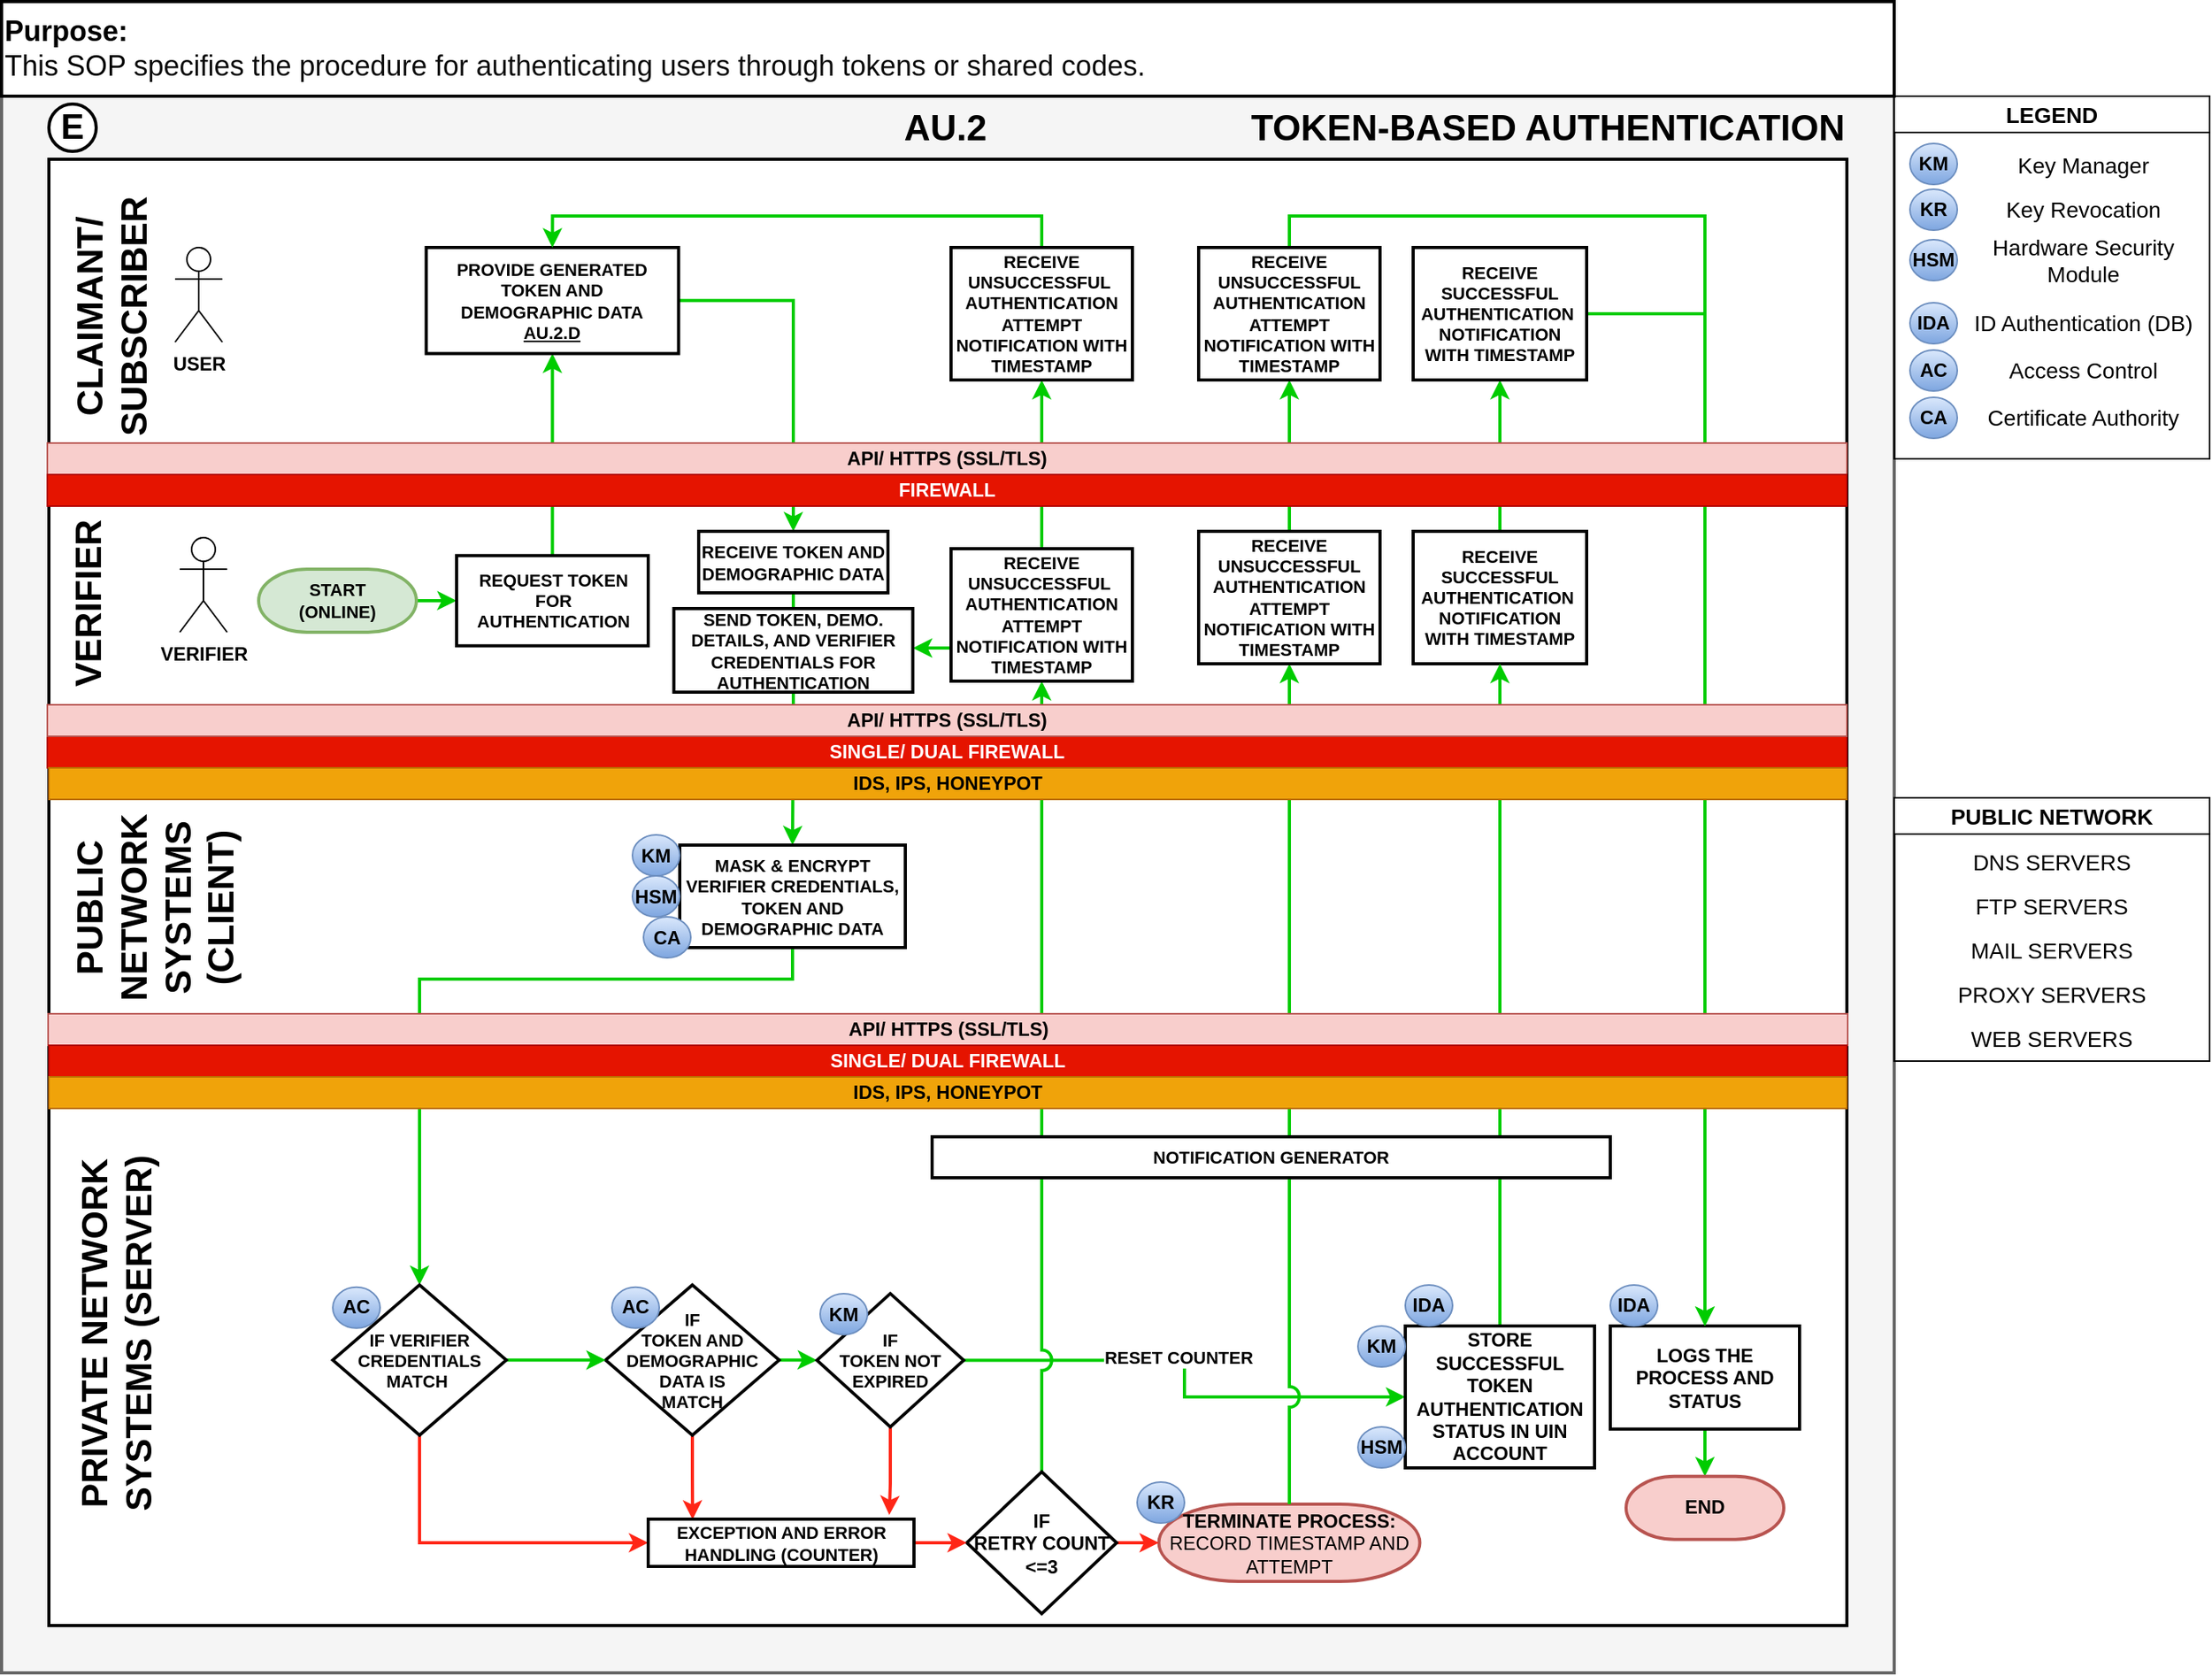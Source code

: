 <mxfile version="24.1.0" type="device">
  <diagram id="u029bwfq_XMvg7nElH4S" name="Page-1">
    <mxGraphModel dx="-520" dy="839" grid="1" gridSize="10" guides="1" tooltips="1" connect="1" arrows="1" fold="1" page="1" pageScale="1" pageWidth="1920" pageHeight="1200" math="0" shadow="0">
      <root>
        <mxCell id="0" />
        <mxCell id="1" parent="0" />
        <mxCell id="vALBHNov3Xy2VgJin_U1-1" value="" style="rounded=0;whiteSpace=wrap;html=1;fontSize=22;fillColor=#f5f5f5;fontColor=#333333;strokeColor=#666666;direction=east;strokeWidth=2;fontStyle=1" parent="1" vertex="1">
          <mxGeometry x="2080" y="100" width="1200" height="1000" as="geometry" />
        </mxCell>
        <mxCell id="zsxtk6jnnlvboRljrawx-2" value="" style="rounded=0;whiteSpace=wrap;html=1;strokeWidth=2;fontStyle=1;" parent="1" vertex="1">
          <mxGeometry x="2110" y="340" width="1140" height="180" as="geometry" />
        </mxCell>
        <mxCell id="vALBHNov3Xy2VgJin_U1-3" value="" style="rounded=0;whiteSpace=wrap;html=1;strokeWidth=2;fontStyle=1;" parent="1" vertex="1">
          <mxGeometry x="2110" y="140" width="1140" height="200" as="geometry" />
        </mxCell>
        <mxCell id="vALBHNov3Xy2VgJin_U1-4" value="CLAIMANT/&lt;br&gt;SUBSCRIBER" style="text;html=1;align=center;verticalAlign=middle;resizable=0;points=[];autosize=1;strokeColor=none;fillColor=none;fontStyle=1;fontSize=23;strokeWidth=2;horizontal=0;" parent="1" vertex="1">
          <mxGeometry x="2110" y="155" width="80" height="170" as="geometry" />
        </mxCell>
        <mxCell id="vALBHNov3Xy2VgJin_U1-9" value="TOKEN-BASED AUTHENTICATION" style="text;html=1;align=center;verticalAlign=middle;resizable=0;points=[];autosize=1;strokeColor=none;fillColor=none;fontStyle=1;strokeWidth=2;fontSize=23;" parent="1" vertex="1">
          <mxGeometry x="2860" y="100" width="400" height="40" as="geometry" />
        </mxCell>
        <mxCell id="vALBHNov3Xy2VgJin_U1-11" value="E" style="ellipse;whiteSpace=wrap;html=1;aspect=fixed;strokeWidth=2;fontStyle=1;fontSize=22;direction=south;" parent="1" vertex="1">
          <mxGeometry x="2110" y="105" width="30" height="30" as="geometry" />
        </mxCell>
        <mxCell id="vALBHNov3Xy2VgJin_U1-23" value="" style="rounded=0;whiteSpace=wrap;html=1;strokeWidth=2;fontStyle=1;" parent="1" vertex="1">
          <mxGeometry x="2110" y="520" width="1140" height="190" as="geometry" />
        </mxCell>
        <mxCell id="vALBHNov3Xy2VgJin_U1-24" value="" style="rounded=0;whiteSpace=wrap;html=1;strokeWidth=2;fontStyle=1;" parent="1" vertex="1">
          <mxGeometry x="2110" y="710" width="1140" height="360" as="geometry" />
        </mxCell>
        <mxCell id="vALBHNov3Xy2VgJin_U1-25" value="PRIVATE NETWORK&lt;br style=&quot;border-color: var(--border-color);&quot;&gt;SYSTEMS (SERVER)" style="text;html=1;align=center;verticalAlign=middle;resizable=0;points=[];autosize=1;strokeColor=none;fillColor=none;fontStyle=1;fontSize=23;strokeWidth=2;horizontal=0;" parent="1" vertex="1">
          <mxGeometry x="2113" y="765" width="80" height="240" as="geometry" />
        </mxCell>
        <mxCell id="vALBHNov3Xy2VgJin_U1-26" value="PUBLIC &lt;br&gt;NETWORK&lt;br style=&quot;border-color: var(--border-color);&quot;&gt;SYSTEMS &lt;br&gt;(CLIENT)" style="text;html=1;align=center;verticalAlign=middle;resizable=0;points=[];autosize=1;strokeColor=none;fillColor=none;fontStyle=1;fontSize=23;strokeWidth=2;horizontal=0;" parent="1" vertex="1">
          <mxGeometry x="2113" y="550" width="130" height="130" as="geometry" />
        </mxCell>
        <mxCell id="vALBHNov3Xy2VgJin_U1-28" value="" style="edgeStyle=orthogonalEdgeStyle;rounded=0;orthogonalLoop=1;jettySize=auto;html=1;strokeColor=#00CC00;strokeWidth=2;fontStyle=1;" parent="1" edge="1">
          <mxGeometry relative="1" as="geometry">
            <mxPoint x="2470.0" y="384.857" as="sourcePoint" />
          </mxGeometry>
        </mxCell>
        <mxCell id="vALBHNov3Xy2VgJin_U1-81" value="" style="edgeStyle=orthogonalEdgeStyle;rounded=0;orthogonalLoop=1;jettySize=auto;html=1;strokeColor=#00CC00;fontStyle=1;strokeWidth=2;" parent="1" source="vALBHNov3Xy2VgJin_U1-82" target="vALBHNov3Xy2VgJin_U1-83" edge="1">
          <mxGeometry relative="1" as="geometry" />
        </mxCell>
        <mxCell id="vALBHNov3Xy2VgJin_U1-82" value="LOGS THE PROCESS AND STATUS" style="rounded=0;whiteSpace=wrap;html=1;fontStyle=1;strokeWidth=2;" parent="1" vertex="1">
          <mxGeometry x="3100" y="880" width="120" height="65.38" as="geometry" />
        </mxCell>
        <mxCell id="vALBHNov3Xy2VgJin_U1-83" value="&lt;b&gt;END&lt;/b&gt;" style="strokeWidth=2;html=1;shape=mxgraph.flowchart.terminator;whiteSpace=wrap;fillColor=#f8cecc;strokeColor=#b85450;" parent="1" vertex="1">
          <mxGeometry x="3110" y="975.38" width="100" height="40" as="geometry" />
        </mxCell>
        <mxCell id="vALBHNov3Xy2VgJin_U1-84" value="IDA" style="ellipse;whiteSpace=wrap;html=1;fillColor=#dae8fc;strokeColor=#6c8ebf;gradientColor=#7ea6e0;fontStyle=1" parent="1" vertex="1">
          <mxGeometry x="3100" y="854" width="30" height="26" as="geometry" />
        </mxCell>
        <mxCell id="vALBHNov3Xy2VgJin_U1-135" style="edgeStyle=orthogonalEdgeStyle;rounded=0;orthogonalLoop=1;jettySize=auto;html=1;exitX=0.5;exitY=0;exitDx=0;exitDy=0;exitPerimeter=0;entryX=0.5;entryY=1;entryDx=0;entryDy=0;strokeColor=#00CC00;fontColor=default;strokeWidth=2;fontStyle=1;" parent="1" source="PTV4liFlkup0Ows6Lfgs-5" target="zsxtk6jnnlvboRljrawx-31" edge="1">
          <mxGeometry relative="1" as="geometry" />
        </mxCell>
        <mxCell id="vALBHNov3Xy2VgJin_U1-86" value="&lt;span style=&quot;border-color: var(--border-color);&quot;&gt;&lt;b&gt;TERMINATE PROCESS:&lt;br&gt;&lt;/b&gt;RECORD TIMESTAMP AND ATTEMPT&lt;br&gt;&lt;/span&gt;" style="strokeWidth=2;html=1;shape=mxgraph.flowchart.terminator;whiteSpace=wrap;fillColor=#f8cecc;strokeColor=#b85450;" parent="1" vertex="1">
          <mxGeometry x="2813.76" y="993" width="165.47" height="49" as="geometry" />
        </mxCell>
        <mxCell id="vALBHNov3Xy2VgJin_U1-90" value="KR" style="ellipse;whiteSpace=wrap;html=1;fillColor=#dae8fc;strokeColor=#6c8ebf;gradientColor=#7ea6e0;fontStyle=1" parent="1" vertex="1">
          <mxGeometry x="2800" y="979" width="30" height="26" as="geometry" />
        </mxCell>
        <mxCell id="vALBHNov3Xy2VgJin_U1-108" value="" style="edgeStyle=orthogonalEdgeStyle;rounded=0;orthogonalLoop=1;jettySize=auto;html=1;strokeColor=#00CC00;strokeWidth=2;fontStyle=1;" parent="1" edge="1">
          <mxGeometry relative="1" as="geometry">
            <mxPoint x="2565" y="45" as="sourcePoint" />
          </mxGeometry>
        </mxCell>
        <mxCell id="vALBHNov3Xy2VgJin_U1-136" style="edgeStyle=orthogonalEdgeStyle;rounded=0;orthogonalLoop=1;jettySize=auto;html=1;exitX=1;exitY=0.5;exitDx=0;exitDy=0;entryX=0.5;entryY=0;entryDx=0;entryDy=0;entryPerimeter=0;strokeColor=#00CC00;strokeWidth=2;fontStyle=1;" parent="1" source="PTV4liFlkup0Ows6Lfgs-7" target="vALBHNov3Xy2VgJin_U1-82" edge="1">
          <mxGeometry relative="1" as="geometry" />
        </mxCell>
        <mxCell id="PTV4liFlkup0Ows6Lfgs-8" style="edgeStyle=orthogonalEdgeStyle;rounded=0;orthogonalLoop=1;jettySize=auto;html=1;exitX=0.5;exitY=0;exitDx=0;exitDy=0;entryX=0.5;entryY=1;entryDx=0;entryDy=0;strokeColor=#00CC00;strokeWidth=2;fontStyle=1;" parent="1" source="vALBHNov3Xy2VgJin_U1-134" target="PTV4liFlkup0Ows6Lfgs-7" edge="1">
          <mxGeometry relative="1" as="geometry" />
        </mxCell>
        <mxCell id="vALBHNov3Xy2VgJin_U1-134" value="RECEIVE SUCCESSFUL AUTHENTICATION&amp;nbsp; NOTIFICATION WITH TIMESTAMP" style="rounded=0;whiteSpace=wrap;html=1;fontStyle=1;strokeWidth=2;fontSize=11;" parent="1" vertex="1">
          <mxGeometry x="2975" y="376" width="110" height="84" as="geometry" />
        </mxCell>
        <mxCell id="zsxtk6jnnlvboRljrawx-1" value="AU.2" style="text;html=1;align=center;verticalAlign=middle;resizable=0;points=[];autosize=1;strokeColor=none;fillColor=none;fontSize=23;fontStyle=1" parent="1" vertex="1">
          <mxGeometry x="2638" y="100" width="80" height="40" as="geometry" />
        </mxCell>
        <mxCell id="zsxtk6jnnlvboRljrawx-3" value="VERIFIER" style="text;html=1;align=center;verticalAlign=middle;resizable=0;points=[];autosize=1;strokeColor=none;fillColor=none;fontStyle=1;fontSize=23;strokeWidth=2;horizontal=0;" parent="1" vertex="1">
          <mxGeometry x="2110" y="362.01" width="50" height="120" as="geometry" />
        </mxCell>
        <mxCell id="zsxtk6jnnlvboRljrawx-6" value="" style="edgeStyle=orthogonalEdgeStyle;rounded=0;orthogonalLoop=1;jettySize=auto;html=1;strokeColor=#00CC00;strokeWidth=2;fontStyle=1;" parent="1" source="zsxtk6jnnlvboRljrawx-4" target="zsxtk6jnnlvboRljrawx-5" edge="1">
          <mxGeometry relative="1" as="geometry" />
        </mxCell>
        <mxCell id="zsxtk6jnnlvboRljrawx-4" value="&lt;b style=&quot;font-size: 11px;&quot;&gt;START&lt;br&gt;(ONLINE)&lt;br&gt;&lt;/b&gt;" style="strokeWidth=2;html=1;shape=mxgraph.flowchart.terminator;whiteSpace=wrap;fillColor=#d5e8d4;strokeColor=#82b366;fontSize=11;" parent="1" vertex="1">
          <mxGeometry x="2243" y="400" width="100" height="40" as="geometry" />
        </mxCell>
        <mxCell id="hWS_E1lj5VDzFi5LaFLm-1" style="edgeStyle=orthogonalEdgeStyle;rounded=0;orthogonalLoop=1;jettySize=auto;html=1;exitX=0.5;exitY=0;exitDx=0;exitDy=0;entryX=0.5;entryY=1;entryDx=0;entryDy=0;strokeColor=#00CC00;strokeWidth=2;fontStyle=1;" parent="1" source="zsxtk6jnnlvboRljrawx-5" target="zsxtk6jnnlvboRljrawx-8" edge="1">
          <mxGeometry relative="1" as="geometry" />
        </mxCell>
        <mxCell id="zsxtk6jnnlvboRljrawx-5" value="REQUEST TOKEN FOR AUTHENTICATION" style="rounded=0;whiteSpace=wrap;html=1;fontStyle=1;strokeWidth=2;fontSize=11;" parent="1" vertex="1">
          <mxGeometry x="2368.5" y="391.38" width="121.5" height="57.25" as="geometry" />
        </mxCell>
        <mxCell id="zsxtk6jnnlvboRljrawx-12" style="edgeStyle=orthogonalEdgeStyle;rounded=0;orthogonalLoop=1;jettySize=auto;html=1;exitX=1;exitY=0.5;exitDx=0;exitDy=0;entryX=0.5;entryY=0;entryDx=0;entryDy=0;strokeColor=#00CC00;strokeWidth=2;fontStyle=1;" parent="1" source="zsxtk6jnnlvboRljrawx-8" target="zsxtk6jnnlvboRljrawx-10" edge="1">
          <mxGeometry relative="1" as="geometry" />
        </mxCell>
        <mxCell id="zsxtk6jnnlvboRljrawx-8" value="PROVIDE GENERATED TOKEN AND &lt;br&gt;DEMOGRAPHIC DATA&lt;br&gt;&lt;u&gt;AU.2.D&lt;/u&gt;" style="rounded=0;whiteSpace=wrap;html=1;fontStyle=1;strokeWidth=2;fontSize=11;shape=label;fixedSize=1;" parent="1" vertex="1">
          <mxGeometry x="2349.25" y="196" width="160" height="67.25" as="geometry" />
        </mxCell>
        <mxCell id="zsxtk6jnnlvboRljrawx-15" style="edgeStyle=orthogonalEdgeStyle;rounded=0;orthogonalLoop=1;jettySize=auto;html=1;exitX=0.5;exitY=1;exitDx=0;exitDy=0;entryX=0.5;entryY=0;entryDx=0;entryDy=0;strokeColor=#00CC00;strokeWidth=2;fontStyle=1;" parent="1" source="zsxtk6jnnlvboRljrawx-10" target="zsxtk6jnnlvboRljrawx-13" edge="1">
          <mxGeometry relative="1" as="geometry" />
        </mxCell>
        <mxCell id="zsxtk6jnnlvboRljrawx-10" value="RECEIVE TOKEN AND DEMOGRAPHIC DATA" style="rounded=0;whiteSpace=wrap;html=1;fontStyle=1;strokeWidth=2;fontSize=11;" parent="1" vertex="1">
          <mxGeometry x="2522" y="376" width="120" height="39" as="geometry" />
        </mxCell>
        <mxCell id="zsxtk6jnnlvboRljrawx-19" style="edgeStyle=orthogonalEdgeStyle;rounded=0;orthogonalLoop=1;jettySize=auto;html=1;exitX=0.5;exitY=1;exitDx=0;exitDy=0;strokeColor=#00CC00;strokeWidth=2;fontStyle=1;entryX=0.5;entryY=0;entryDx=0;entryDy=0;" parent="1" source="zsxtk6jnnlvboRljrawx-13" target="hWS_E1lj5VDzFi5LaFLm-5" edge="1">
          <mxGeometry relative="1" as="geometry">
            <Array as="points">
              <mxPoint x="2582" y="660" />
              <mxPoint x="2345" y="660" />
            </Array>
          </mxGeometry>
        </mxCell>
        <mxCell id="zsxtk6jnnlvboRljrawx-13" value="MASK &amp;amp; ENCRYPT VERIFIER CREDENTIALS, TOKEN AND DEMOGRAPHIC DATA" style="rounded=0;whiteSpace=wrap;html=1;fontStyle=1;strokeWidth=2;fontSize=11;" parent="1" vertex="1">
          <mxGeometry x="2510" y="575" width="143" height="65" as="geometry" />
        </mxCell>
        <mxCell id="zsxtk6jnnlvboRljrawx-23" value="" style="edgeStyle=orthogonalEdgeStyle;rounded=0;orthogonalLoop=1;jettySize=auto;html=1;entryX=0;entryY=0.5;entryDx=0;entryDy=0;strokeColor=#00CC00;strokeWidth=2;fontStyle=1;" parent="1" source="zsxtk6jnnlvboRljrawx-17" target="zsxtk6jnnlvboRljrawx-20" edge="1">
          <mxGeometry relative="1" as="geometry" />
        </mxCell>
        <mxCell id="zsxtk6jnnlvboRljrawx-29" style="edgeStyle=orthogonalEdgeStyle;rounded=0;orthogonalLoop=1;jettySize=auto;html=1;exitX=0.5;exitY=1;exitDx=0;exitDy=0;entryX=0.167;entryY=0.01;entryDx=0;entryDy=0;strokeColor=#FF2617;strokeWidth=2;fontStyle=1;entryPerimeter=0;" parent="1" source="zsxtk6jnnlvboRljrawx-17" target="IdOLs9NI2UFiswo4S4uw-5" edge="1">
          <mxGeometry relative="1" as="geometry">
            <mxPoint x="2676" y="1017.5" as="targetPoint" />
          </mxGeometry>
        </mxCell>
        <mxCell id="zsxtk6jnnlvboRljrawx-17" value="IF &lt;br&gt;TOKEN AND DEMOGRAPHIC DATA IS&lt;br&gt;MATCH" style="rounded=0;whiteSpace=wrap;html=1;fontStyle=1;strokeWidth=2;fontSize=11;shape=rhombus;perimeter=rhombusPerimeter;" parent="1" vertex="1">
          <mxGeometry x="2463" y="854" width="110" height="95.25" as="geometry" />
        </mxCell>
        <mxCell id="zsxtk6jnnlvboRljrawx-25" value="RESET COUNTER" style="edgeStyle=orthogonalEdgeStyle;rounded=0;orthogonalLoop=1;jettySize=auto;html=1;strokeColor=#00CC00;strokeWidth=2;fontStyle=1;exitX=1;exitY=0.5;exitDx=0;exitDy=0;" parent="1" source="zsxtk6jnnlvboRljrawx-20" target="zsxtk6jnnlvboRljrawx-24" edge="1">
          <mxGeometry x="-0.104" y="2" relative="1" as="geometry">
            <mxPoint x="2807.977" y="900.227" as="sourcePoint" />
            <mxPoint as="offset" />
          </mxGeometry>
        </mxCell>
        <mxCell id="zsxtk6jnnlvboRljrawx-30" style="edgeStyle=orthogonalEdgeStyle;rounded=0;orthogonalLoop=1;jettySize=auto;html=1;exitX=0.5;exitY=1;exitDx=0;exitDy=0;entryX=0.907;entryY=-0.089;entryDx=0;entryDy=0;strokeColor=#FF2617;strokeWidth=2;fontStyle=1;entryPerimeter=0;" parent="1" source="zsxtk6jnnlvboRljrawx-20" target="IdOLs9NI2UFiswo4S4uw-5" edge="1">
          <mxGeometry relative="1" as="geometry">
            <mxPoint x="2676" y="1017.5" as="targetPoint" />
            <Array as="points">
              <mxPoint x="2644" y="980" />
              <mxPoint x="2643" y="980" />
            </Array>
          </mxGeometry>
        </mxCell>
        <mxCell id="zsxtk6jnnlvboRljrawx-20" value="IF &lt;br&gt;TOKEN NOT &lt;br style=&quot;font-size: 11px;&quot;&gt;EXPIRED" style="rounded=0;whiteSpace=wrap;html=1;fontStyle=1;strokeWidth=2;fontSize=11;shape=rhombus;perimeter=rhombusPerimeter;" parent="1" vertex="1">
          <mxGeometry x="2597" y="859.43" width="93" height="84.57" as="geometry" />
        </mxCell>
        <mxCell id="zsxtk6jnnlvboRljrawx-21" value="KM" style="ellipse;whiteSpace=wrap;html=1;fillColor=#dae8fc;strokeColor=#6c8ebf;gradientColor=#7ea6e0;fontStyle=1" parent="1" vertex="1">
          <mxGeometry x="2599" y="859.5" width="30" height="26" as="geometry" />
        </mxCell>
        <mxCell id="zsxtk6jnnlvboRljrawx-22" value="AC" style="ellipse;whiteSpace=wrap;html=1;fillColor=#dae8fc;strokeColor=#6c8ebf;gradientColor=#7ea6e0;fontStyle=1" parent="1" vertex="1">
          <mxGeometry x="2467" y="855.43" width="30" height="26" as="geometry" />
        </mxCell>
        <mxCell id="IdOLs9NI2UFiswo4S4uw-4" style="edgeStyle=orthogonalEdgeStyle;rounded=0;orthogonalLoop=1;jettySize=auto;html=1;exitX=0.5;exitY=0;exitDx=0;exitDy=0;exitPerimeter=0;entryX=0.5;entryY=1;entryDx=0;entryDy=0;strokeColor=#00CC00;strokeWidth=2;fontStyle=1;" parent="1" source="zsxtk6jnnlvboRljrawx-24" target="vALBHNov3Xy2VgJin_U1-134" edge="1">
          <mxGeometry relative="1" as="geometry" />
        </mxCell>
        <mxCell id="zsxtk6jnnlvboRljrawx-24" value="STORE SUCCESSFUL TOKEN AUTHENTICATION STATUS IN UIN ACCOUNT" style="rounded=0;whiteSpace=wrap;html=1;fontStyle=1;strokeWidth=2;" parent="1" vertex="1">
          <mxGeometry x="2970" y="880" width="120" height="90" as="geometry" />
        </mxCell>
        <mxCell id="zsxtk6jnnlvboRljrawx-26" value="IDA" style="ellipse;whiteSpace=wrap;html=1;fillColor=#dae8fc;strokeColor=#6c8ebf;gradientColor=#7ea6e0;fontStyle=1" parent="1" vertex="1">
          <mxGeometry x="2970" y="854" width="30" height="26" as="geometry" />
        </mxCell>
        <mxCell id="zsxtk6jnnlvboRljrawx-27" value="HSM" style="ellipse;whiteSpace=wrap;html=1;fillColor=#dae8fc;strokeColor=#6c8ebf;gradientColor=#7ea6e0;fontStyle=1" parent="1" vertex="1">
          <mxGeometry x="2940" y="944" width="30" height="26" as="geometry" />
        </mxCell>
        <mxCell id="zsxtk6jnnlvboRljrawx-28" value="KM" style="ellipse;whiteSpace=wrap;html=1;fillColor=#dae8fc;strokeColor=#6c8ebf;gradientColor=#7ea6e0;fontStyle=1" parent="1" vertex="1">
          <mxGeometry x="2940" y="880" width="30" height="26" as="geometry" />
        </mxCell>
        <mxCell id="zsxtk6jnnlvboRljrawx-38" style="edgeStyle=orthogonalEdgeStyle;rounded=0;orthogonalLoop=1;jettySize=auto;html=1;exitX=0.5;exitY=0;exitDx=0;exitDy=0;strokeColor=#00CC00;strokeWidth=2;fontStyle=1;" parent="1" source="zsxtk6jnnlvboRljrawx-31" target="vALBHNov3Xy2VgJin_U1-82" edge="1">
          <mxGeometry relative="1" as="geometry" />
        </mxCell>
        <mxCell id="zsxtk6jnnlvboRljrawx-31" value="RECEIVE UNSUCCESSFUL AUTHENTICATION ATTEMPT NOTIFICATION WITH TIMESTAMP" style="rounded=0;whiteSpace=wrap;html=1;fontStyle=1;strokeWidth=2;fontSize=11;" parent="1" vertex="1">
          <mxGeometry x="2839" y="196" width="115" height="84" as="geometry" />
        </mxCell>
        <mxCell id="zsxtk6jnnlvboRljrawx-33" style="edgeStyle=orthogonalEdgeStyle;rounded=0;orthogonalLoop=1;jettySize=auto;html=1;entryX=0;entryY=0.5;entryDx=0;entryDy=0;entryPerimeter=0;strokeColor=#FF2617;strokeWidth=2;fontStyle=1;" parent="1" source="zsxtk6jnnlvboRljrawx-32" target="vALBHNov3Xy2VgJin_U1-86" edge="1">
          <mxGeometry relative="1" as="geometry" />
        </mxCell>
        <mxCell id="zsxtk6jnnlvboRljrawx-36" style="edgeStyle=orthogonalEdgeStyle;rounded=0;orthogonalLoop=1;jettySize=auto;html=1;exitX=0.5;exitY=0;exitDx=0;exitDy=0;entryX=0.5;entryY=1;entryDx=0;entryDy=0;strokeColor=#00CC00;strokeWidth=2;fontStyle=1;jumpStyle=arc;jumpSize=11;" parent="1" source="zsxtk6jnnlvboRljrawx-32" target="zsxtk6jnnlvboRljrawx-35" edge="1">
          <mxGeometry relative="1" as="geometry" />
        </mxCell>
        <mxCell id="zsxtk6jnnlvboRljrawx-32" value="IF &lt;br&gt;RETRY COUNT &lt;br&gt;&amp;lt;=3" style="rounded=0;whiteSpace=wrap;html=1;fontStyle=1;strokeWidth=2;shape=rhombus;perimeter=rhombusPerimeter;" parent="1" vertex="1">
          <mxGeometry x="2692" y="972.5" width="95" height="90" as="geometry" />
        </mxCell>
        <mxCell id="PTV4liFlkup0Ows6Lfgs-4" style="edgeStyle=orthogonalEdgeStyle;rounded=0;orthogonalLoop=1;jettySize=auto;html=1;exitX=0.5;exitY=0;exitDx=0;exitDy=0;entryX=0.5;entryY=1;entryDx=0;entryDy=0;strokeColor=#00CC00;strokeWidth=2;fontStyle=1;" parent="1" source="zsxtk6jnnlvboRljrawx-35" target="PTV4liFlkup0Ows6Lfgs-3" edge="1">
          <mxGeometry relative="1" as="geometry" />
        </mxCell>
        <mxCell id="hWS_E1lj5VDzFi5LaFLm-9" style="edgeStyle=orthogonalEdgeStyle;rounded=0;orthogonalLoop=1;jettySize=auto;html=1;exitX=0;exitY=0.75;exitDx=0;exitDy=0;entryX=1;entryY=0.465;entryDx=0;entryDy=0;entryPerimeter=0;strokeColor=#00CC00;strokeWidth=2;fontStyle=1;" parent="1" source="zsxtk6jnnlvboRljrawx-35" target="hWS_E1lj5VDzFi5LaFLm-4" edge="1">
          <mxGeometry relative="1" as="geometry" />
        </mxCell>
        <mxCell id="zsxtk6jnnlvboRljrawx-35" value="RECEIVE UNSUCCESSFUL&amp;nbsp;&lt;br&gt;AUTHENTICATION ATTEMPT NOTIFICATION WITH TIMESTAMP" style="rounded=0;whiteSpace=wrap;html=1;fontStyle=1;strokeWidth=2;fontSize=11;" parent="1" vertex="1">
          <mxGeometry x="2682" y="387.01" width="115" height="84" as="geometry" />
        </mxCell>
        <mxCell id="IdOLs9NI2UFiswo4S4uw-6" value="&lt;font style=&quot;font-size: 14px;&quot;&gt;PUBLIC NETWORK&lt;/font&gt;" style="swimlane;whiteSpace=wrap;html=1;" parent="1" vertex="1">
          <mxGeometry x="3280" y="545" width="200" height="167" as="geometry" />
        </mxCell>
        <mxCell id="IdOLs9NI2UFiswo4S4uw-7" value="DNS SERVERS" style="text;html=1;strokeColor=none;fillColor=none;align=center;verticalAlign=middle;whiteSpace=wrap;rounded=0;fontSize=14;" parent="IdOLs9NI2UFiswo4S4uw-6" vertex="1">
          <mxGeometry y="27" width="200" height="28" as="geometry" />
        </mxCell>
        <mxCell id="IdOLs9NI2UFiswo4S4uw-8" value="FTP SERVERS" style="text;html=1;strokeColor=none;fillColor=none;align=center;verticalAlign=middle;whiteSpace=wrap;rounded=0;fontSize=14;" parent="IdOLs9NI2UFiswo4S4uw-6" vertex="1">
          <mxGeometry y="55" width="200" height="28" as="geometry" />
        </mxCell>
        <mxCell id="IdOLs9NI2UFiswo4S4uw-9" value="MAIL SERVERS" style="text;html=1;strokeColor=none;fillColor=none;align=center;verticalAlign=middle;whiteSpace=wrap;rounded=0;fontSize=14;" parent="IdOLs9NI2UFiswo4S4uw-6" vertex="1">
          <mxGeometry y="83" width="200" height="28" as="geometry" />
        </mxCell>
        <mxCell id="IdOLs9NI2UFiswo4S4uw-10" value="PROXY SERVERS" style="text;html=1;strokeColor=none;fillColor=none;align=center;verticalAlign=middle;whiteSpace=wrap;rounded=0;fontSize=14;" parent="IdOLs9NI2UFiswo4S4uw-6" vertex="1">
          <mxGeometry y="111" width="200" height="28" as="geometry" />
        </mxCell>
        <mxCell id="IdOLs9NI2UFiswo4S4uw-11" value="WEB SERVERS" style="text;html=1;strokeColor=none;fillColor=none;align=center;verticalAlign=middle;whiteSpace=wrap;rounded=0;fontSize=14;" parent="IdOLs9NI2UFiswo4S4uw-6" vertex="1">
          <mxGeometry y="139" width="200" height="28" as="geometry" />
        </mxCell>
        <mxCell id="hWS_E1lj5VDzFi5LaFLm-2" style="edgeStyle=orthogonalEdgeStyle;rounded=0;orthogonalLoop=1;jettySize=auto;html=1;exitX=0.5;exitY=0;exitDx=0;exitDy=0;entryX=0.5;entryY=0;entryDx=0;entryDy=0;strokeColor=#00CC00;strokeWidth=2;fontStyle=1;" parent="1" source="PTV4liFlkup0Ows6Lfgs-3" target="zsxtk6jnnlvboRljrawx-8" edge="1">
          <mxGeometry relative="1" as="geometry" />
        </mxCell>
        <mxCell id="PTV4liFlkup0Ows6Lfgs-3" value="RECEIVE UNSUCCESSFUL&amp;nbsp;&lt;br&gt;AUTHENTICATION ATTEMPT NOTIFICATION WITH TIMESTAMP" style="rounded=0;whiteSpace=wrap;html=1;fontStyle=1;strokeWidth=2;fontSize=11;" parent="1" vertex="1">
          <mxGeometry x="2682" y="196" width="115" height="84" as="geometry" />
        </mxCell>
        <mxCell id="PTV4liFlkup0Ows6Lfgs-6" value="" style="edgeStyle=orthogonalEdgeStyle;rounded=0;orthogonalLoop=1;jettySize=auto;html=1;exitX=0.5;exitY=0;exitDx=0;exitDy=0;exitPerimeter=0;entryX=0.5;entryY=1;entryDx=0;entryDy=0;strokeColor=#00CC00;fontColor=default;strokeWidth=2;fontStyle=1;jumpStyle=arc;jumpSize=11;" parent="1" source="vALBHNov3Xy2VgJin_U1-86" target="PTV4liFlkup0Ows6Lfgs-5" edge="1">
          <mxGeometry relative="1" as="geometry">
            <mxPoint x="2896" y="1024" as="sourcePoint" />
            <mxPoint x="2897" y="280" as="targetPoint" />
          </mxGeometry>
        </mxCell>
        <mxCell id="PTV4liFlkup0Ows6Lfgs-5" value="RECEIVE UNSUCCESSFUL AUTHENTICATION ATTEMPT NOTIFICATION WITH TIMESTAMP" style="rounded=0;whiteSpace=wrap;html=1;fontStyle=1;strokeWidth=2;fontSize=11;" parent="1" vertex="1">
          <mxGeometry x="2839" y="376" width="115" height="84" as="geometry" />
        </mxCell>
        <mxCell id="PTV4liFlkup0Ows6Lfgs-7" value="RECEIVE SUCCESSFUL AUTHENTICATION&amp;nbsp; NOTIFICATION WITH TIMESTAMP" style="rounded=0;whiteSpace=wrap;html=1;fontStyle=1;strokeWidth=2;fontSize=11;" parent="1" vertex="1">
          <mxGeometry x="2975" y="196" width="110" height="84" as="geometry" />
        </mxCell>
        <mxCell id="IdOLs9NI2UFiswo4S4uw-2" value="NOTIFICATION GENERATOR" style="rounded=0;whiteSpace=wrap;html=1;fontStyle=1;strokeWidth=2;fontSize=11;fillColor=default;strokeColor=default;" parent="1" vertex="1">
          <mxGeometry x="2670" y="760" width="430" height="26" as="geometry" />
        </mxCell>
        <mxCell id="vALBHNov3Xy2VgJin_U1-66" value="SINGLE/ DUAL FIREWALL" style="shape=label;whiteSpace=wrap;html=1;boundedLbl=1;backgroundOutline=1;darkOpacity=0.05;darkOpacity2=0.1;fillColor=#e51400;fontColor=#ffffff;strokeColor=#B20000;rounded=0;fontStyle=1" parent="1" vertex="1">
          <mxGeometry x="2109" y="506" width="1141" height="20" as="geometry" />
        </mxCell>
        <mxCell id="IdOLs9NI2UFiswo4S4uw-1" value="API/ HTTPS (SSL/TLS)" style="shape=label;whiteSpace=wrap;html=1;boundedLbl=1;backgroundOutline=1;darkOpacity=0.05;darkOpacity2=0.1;fillColor=#f8cecc;strokeColor=#b85450;rounded=0;fontStyle=1" parent="1" vertex="1">
          <mxGeometry x="2109" y="486" width="1141" height="20" as="geometry" />
        </mxCell>
        <mxCell id="578sOsebAL8ub08pe5w1-1" value="USER" style="shape=umlActor;verticalLabelPosition=bottom;verticalAlign=top;html=1;outlineConnect=0;fontStyle=1" parent="1" vertex="1">
          <mxGeometry x="2190" y="196" width="30" height="60" as="geometry" />
        </mxCell>
        <mxCell id="578sOsebAL8ub08pe5w1-2" value="VERIFIER" style="shape=umlActor;verticalLabelPosition=bottom;verticalAlign=top;html=1;outlineConnect=0;fontStyle=1" parent="1" vertex="1">
          <mxGeometry x="2193" y="380" width="30" height="60" as="geometry" />
        </mxCell>
        <mxCell id="578sOsebAL8ub08pe5w1-4" value="API/ HTTPS (SSL/TLS)" style="shape=label;whiteSpace=wrap;html=1;boundedLbl=1;backgroundOutline=1;darkOpacity=0.05;darkOpacity2=0.1;fillColor=#f8cecc;strokeColor=#b85450;rounded=0;fontStyle=1" parent="1" vertex="1">
          <mxGeometry x="2109.5" y="682" width="1141" height="20" as="geometry" />
        </mxCell>
        <mxCell id="578sOsebAL8ub08pe5w1-5" value="KM" style="ellipse;whiteSpace=wrap;html=1;fillColor=#dae8fc;strokeColor=#6c8ebf;gradientColor=#7ea6e0;fontStyle=1" parent="1" vertex="1">
          <mxGeometry x="2480" y="568.5" width="30" height="26" as="geometry" />
        </mxCell>
        <mxCell id="578sOsebAL8ub08pe5w1-6" value="HSM" style="ellipse;whiteSpace=wrap;html=1;fillColor=#dae8fc;strokeColor=#6c8ebf;gradientColor=#7ea6e0;fontStyle=1" parent="1" vertex="1">
          <mxGeometry x="2480" y="594.5" width="30" height="26" as="geometry" />
        </mxCell>
        <mxCell id="578sOsebAL8ub08pe5w1-7" value="CA" style="ellipse;whiteSpace=wrap;html=1;fillColor=#dae8fc;strokeColor=#6c8ebf;gradientColor=#7ea6e0;fontStyle=1" parent="1" vertex="1">
          <mxGeometry x="2487" y="620.5" width="30" height="26" as="geometry" />
        </mxCell>
        <mxCell id="578sOsebAL8ub08pe5w1-12" value="IDS, IPS, HONEYPOT" style="shape=label;whiteSpace=wrap;html=1;boundedLbl=1;backgroundOutline=1;darkOpacity=0.05;darkOpacity2=0.1;fillColor=#f0a30a;strokeColor=#BD7000;rounded=0;fontColor=#000000;fontSize=12;fontStyle=1" parent="1" vertex="1">
          <mxGeometry x="2110" y="526" width="1140.0" height="20" as="geometry" />
        </mxCell>
        <mxCell id="578sOsebAL8ub08pe5w1-13" value="&lt;font style=&quot;font-size: 14px;&quot;&gt;LEGEND&lt;/font&gt;" style="swimlane;whiteSpace=wrap;html=1;" parent="1" vertex="1">
          <mxGeometry x="3280" y="100" width="200" height="230" as="geometry" />
        </mxCell>
        <mxCell id="578sOsebAL8ub08pe5w1-14" value="KM" style="ellipse;whiteSpace=wrap;html=1;fillColor=#dae8fc;strokeColor=#6c8ebf;gradientColor=#7ea6e0;fontStyle=1" parent="578sOsebAL8ub08pe5w1-13" vertex="1">
          <mxGeometry x="10" y="30" width="30" height="26" as="geometry" />
        </mxCell>
        <mxCell id="578sOsebAL8ub08pe5w1-15" value="IDA" style="ellipse;whiteSpace=wrap;html=1;fillColor=#dae8fc;strokeColor=#6c8ebf;gradientColor=#7ea6e0;fontStyle=1" parent="578sOsebAL8ub08pe5w1-13" vertex="1">
          <mxGeometry x="10" y="131" width="30" height="26" as="geometry" />
        </mxCell>
        <mxCell id="578sOsebAL8ub08pe5w1-16" value="HSM" style="ellipse;whiteSpace=wrap;html=1;fillColor=#dae8fc;strokeColor=#6c8ebf;gradientColor=#7ea6e0;fontStyle=1" parent="578sOsebAL8ub08pe5w1-13" vertex="1">
          <mxGeometry x="10" y="91" width="30" height="26" as="geometry" />
        </mxCell>
        <mxCell id="578sOsebAL8ub08pe5w1-17" value="KR" style="ellipse;whiteSpace=wrap;html=1;fillColor=#dae8fc;strokeColor=#6c8ebf;gradientColor=#7ea6e0;fontStyle=1" parent="578sOsebAL8ub08pe5w1-13" vertex="1">
          <mxGeometry x="10" y="59" width="30" height="26" as="geometry" />
        </mxCell>
        <mxCell id="578sOsebAL8ub08pe5w1-18" value="Key Manager" style="text;html=1;strokeColor=none;fillColor=none;align=center;verticalAlign=middle;whiteSpace=wrap;rounded=0;fontSize=14;" parent="578sOsebAL8ub08pe5w1-13" vertex="1">
          <mxGeometry x="40" y="30" width="160" height="28" as="geometry" />
        </mxCell>
        <mxCell id="578sOsebAL8ub08pe5w1-19" value="Key Revocation" style="text;html=1;strokeColor=none;fillColor=none;align=center;verticalAlign=middle;whiteSpace=wrap;rounded=0;fontSize=14;" parent="578sOsebAL8ub08pe5w1-13" vertex="1">
          <mxGeometry x="40" y="58" width="160" height="28" as="geometry" />
        </mxCell>
        <mxCell id="578sOsebAL8ub08pe5w1-20" value="Hardware Security Module" style="text;html=1;strokeColor=none;fillColor=none;align=center;verticalAlign=middle;whiteSpace=wrap;rounded=0;fontSize=14;" parent="578sOsebAL8ub08pe5w1-13" vertex="1">
          <mxGeometry x="40" y="90" width="160" height="28" as="geometry" />
        </mxCell>
        <mxCell id="578sOsebAL8ub08pe5w1-21" value="ID Authentication (DB)" style="text;html=1;strokeColor=none;fillColor=none;align=center;verticalAlign=middle;whiteSpace=wrap;rounded=0;fontSize=14;" parent="578sOsebAL8ub08pe5w1-13" vertex="1">
          <mxGeometry x="40" y="130" width="160" height="28" as="geometry" />
        </mxCell>
        <mxCell id="578sOsebAL8ub08pe5w1-22" value="AC" style="ellipse;whiteSpace=wrap;html=1;fillColor=#dae8fc;strokeColor=#6c8ebf;gradientColor=#7ea6e0;fontStyle=1" parent="578sOsebAL8ub08pe5w1-13" vertex="1">
          <mxGeometry x="10" y="161" width="30" height="26" as="geometry" />
        </mxCell>
        <mxCell id="578sOsebAL8ub08pe5w1-23" value="Access Control" style="text;html=1;strokeColor=none;fillColor=none;align=center;verticalAlign=middle;whiteSpace=wrap;rounded=0;fontSize=14;" parent="578sOsebAL8ub08pe5w1-13" vertex="1">
          <mxGeometry x="40" y="160" width="160" height="28" as="geometry" />
        </mxCell>
        <mxCell id="578sOsebAL8ub08pe5w1-24" value="Certificate Authority" style="text;html=1;strokeColor=none;fillColor=none;align=center;verticalAlign=middle;whiteSpace=wrap;rounded=0;fontSize=14;" parent="578sOsebAL8ub08pe5w1-13" vertex="1">
          <mxGeometry x="40" y="190" width="160" height="28" as="geometry" />
        </mxCell>
        <mxCell id="578sOsebAL8ub08pe5w1-25" value="CA" style="ellipse;whiteSpace=wrap;html=1;fillColor=#dae8fc;strokeColor=#6c8ebf;gradientColor=#7ea6e0;fontStyle=1" parent="578sOsebAL8ub08pe5w1-13" vertex="1">
          <mxGeometry x="10" y="191" width="30" height="26" as="geometry" />
        </mxCell>
        <mxCell id="vALBHNov3Xy2VgJin_U1-95" value="" style="group" parent="1" vertex="1" connectable="0">
          <mxGeometry x="2110" y="702" width="1140" height="40" as="geometry" />
        </mxCell>
        <mxCell id="zsxtk6jnnlvboRljrawx-16" value="" style="group" parent="vALBHNov3Xy2VgJin_U1-95" vertex="1" connectable="0">
          <mxGeometry width="1140.0" height="40" as="geometry" />
        </mxCell>
        <mxCell id="vALBHNov3Xy2VgJin_U1-96" value="SINGLE/ DUAL FIREWALL" style="shape=label;whiteSpace=wrap;html=1;boundedLbl=1;backgroundOutline=1;darkOpacity=0.05;darkOpacity2=0.1;fillColor=#e51400;fontColor=#ffffff;strokeColor=#B20000;rounded=0;fontStyle=1" parent="zsxtk6jnnlvboRljrawx-16" vertex="1">
          <mxGeometry width="1140.0" height="20" as="geometry" />
        </mxCell>
        <mxCell id="vALBHNov3Xy2VgJin_U1-97" value="IDS, IPS, HONEYPOT" style="shape=label;whiteSpace=wrap;html=1;boundedLbl=1;backgroundOutline=1;darkOpacity=0.05;darkOpacity2=0.1;fillColor=#f0a30a;strokeColor=#BD7000;rounded=0;fontColor=#000000;fontSize=12;fontStyle=1" parent="zsxtk6jnnlvboRljrawx-16" vertex="1">
          <mxGeometry y="20" width="1140.0" height="20" as="geometry" />
        </mxCell>
        <mxCell id="PTV4liFlkup0Ows6Lfgs-1" value="API/ HTTPS (SSL/TLS)" style="shape=label;whiteSpace=wrap;html=1;boundedLbl=1;backgroundOutline=1;darkOpacity=0.05;darkOpacity2=0.1;fillColor=#f8cecc;strokeColor=#b85450;rounded=0;fontStyle=1" parent="1" vertex="1">
          <mxGeometry x="2109" y="320.01" width="1141" height="20" as="geometry" />
        </mxCell>
        <mxCell id="PTV4liFlkup0Ows6Lfgs-2" value="FIREWALL" style="shape=label;whiteSpace=wrap;html=1;boundedLbl=1;backgroundOutline=1;darkOpacity=0.05;darkOpacity2=0.1;fillColor=#e51400;fontColor=#ffffff;strokeColor=#B20000;rounded=0;fontStyle=1" parent="1" vertex="1">
          <mxGeometry x="2109" y="340.01" width="1141" height="20" as="geometry" />
        </mxCell>
        <mxCell id="hWS_E1lj5VDzFi5LaFLm-4" value="SEND TOKEN, DEMO. DETAILS, AND VERIFIER CREDENTIALS FOR AUTHENTICATION" style="rounded=0;whiteSpace=wrap;html=1;fontStyle=1;strokeWidth=2;fontSize=11;" parent="1" vertex="1">
          <mxGeometry x="2506.25" y="425" width="151.5" height="53" as="geometry" />
        </mxCell>
        <mxCell id="hWS_E1lj5VDzFi5LaFLm-7" style="edgeStyle=orthogonalEdgeStyle;rounded=0;orthogonalLoop=1;jettySize=auto;html=1;exitX=1;exitY=0.5;exitDx=0;exitDy=0;strokeColor=#00CC00;strokeWidth=2;fontStyle=1;" parent="1" source="hWS_E1lj5VDzFi5LaFLm-5" target="zsxtk6jnnlvboRljrawx-17" edge="1">
          <mxGeometry relative="1" as="geometry" />
        </mxCell>
        <mxCell id="hWS_E1lj5VDzFi5LaFLm-8" style="edgeStyle=orthogonalEdgeStyle;rounded=0;orthogonalLoop=1;jettySize=auto;html=1;exitX=0.5;exitY=1;exitDx=0;exitDy=0;entryX=0;entryY=0.5;entryDx=0;entryDy=0;strokeColor=#FF2617;strokeWidth=2;fontStyle=1;" parent="1" source="hWS_E1lj5VDzFi5LaFLm-5" target="IdOLs9NI2UFiswo4S4uw-5" edge="1">
          <mxGeometry relative="1" as="geometry" />
        </mxCell>
        <mxCell id="hWS_E1lj5VDzFi5LaFLm-5" value="IF VERIFIER CREDENTIALS MATCH&amp;nbsp;" style="rounded=0;whiteSpace=wrap;html=1;fontStyle=1;strokeWidth=2;fontSize=11;shape=rhombus;perimeter=rhombusPerimeter;" parent="1" vertex="1">
          <mxGeometry x="2290" y="854" width="110" height="95.25" as="geometry" />
        </mxCell>
        <mxCell id="hWS_E1lj5VDzFi5LaFLm-6" value="AC" style="ellipse;whiteSpace=wrap;html=1;fillColor=#dae8fc;strokeColor=#6c8ebf;gradientColor=#7ea6e0;fontStyle=1" parent="1" vertex="1">
          <mxGeometry x="2290" y="855.43" width="30" height="26" as="geometry" />
        </mxCell>
        <mxCell id="FpGZ7iAMz-EdmGoISHdU-1" style="edgeStyle=orthogonalEdgeStyle;rounded=0;orthogonalLoop=1;jettySize=auto;html=1;exitX=1;exitY=0.5;exitDx=0;exitDy=0;entryX=0;entryY=0.5;entryDx=0;entryDy=0;strokeColor=#FF2617;strokeWidth=2;fontStyle=1;" parent="1" source="IdOLs9NI2UFiswo4S4uw-5" target="zsxtk6jnnlvboRljrawx-32" edge="1">
          <mxGeometry relative="1" as="geometry" />
        </mxCell>
        <mxCell id="IdOLs9NI2UFiswo4S4uw-5" value="EXCEPTION AND ERROR HANDLING (COUNTER)" style="rounded=0;whiteSpace=wrap;html=1;fontStyle=1;strokeWidth=2;fontSize=11;shape=label;boundedLbl=1;backgroundOutline=1;size=9.769;" parent="1" vertex="1">
          <mxGeometry x="2490" y="1002.5" width="168.5" height="30" as="geometry" />
        </mxCell>
        <mxCell id="lRVy0GrdeujAx8FmZVql-1" value="&lt;div style=&quot;font-size: 18px;&quot;&gt;&lt;font style=&quot;font-size: 18px;&quot;&gt;&lt;b style=&quot;font-size: 18px;&quot;&gt;Purpose:&lt;/b&gt;&lt;/font&gt;&lt;/div&gt;&lt;div style=&quot;font-size: 18px;&quot;&gt;This SOP&lt;span style=&quot;background-color: rgb(255, 255, 255); color: rgb(13, 13, 13); font-size: 18px; white-space-collapse: preserve;&quot;&gt; specifies the procedure for authenticating users through tokens or shared codes.&lt;/span&gt;&lt;br style=&quot;font-size: 18px;&quot;&gt;&lt;/div&gt;" style="whiteSpace=wrap;html=1;align=left;rounded=0;strokeWidth=2;verticalAlign=middle;fontFamily=Helvetica;fontSize=18;fontStyle=0;" vertex="1" parent="1">
          <mxGeometry x="2080" y="40" width="1200" height="60" as="geometry" />
        </mxCell>
      </root>
    </mxGraphModel>
  </diagram>
</mxfile>
